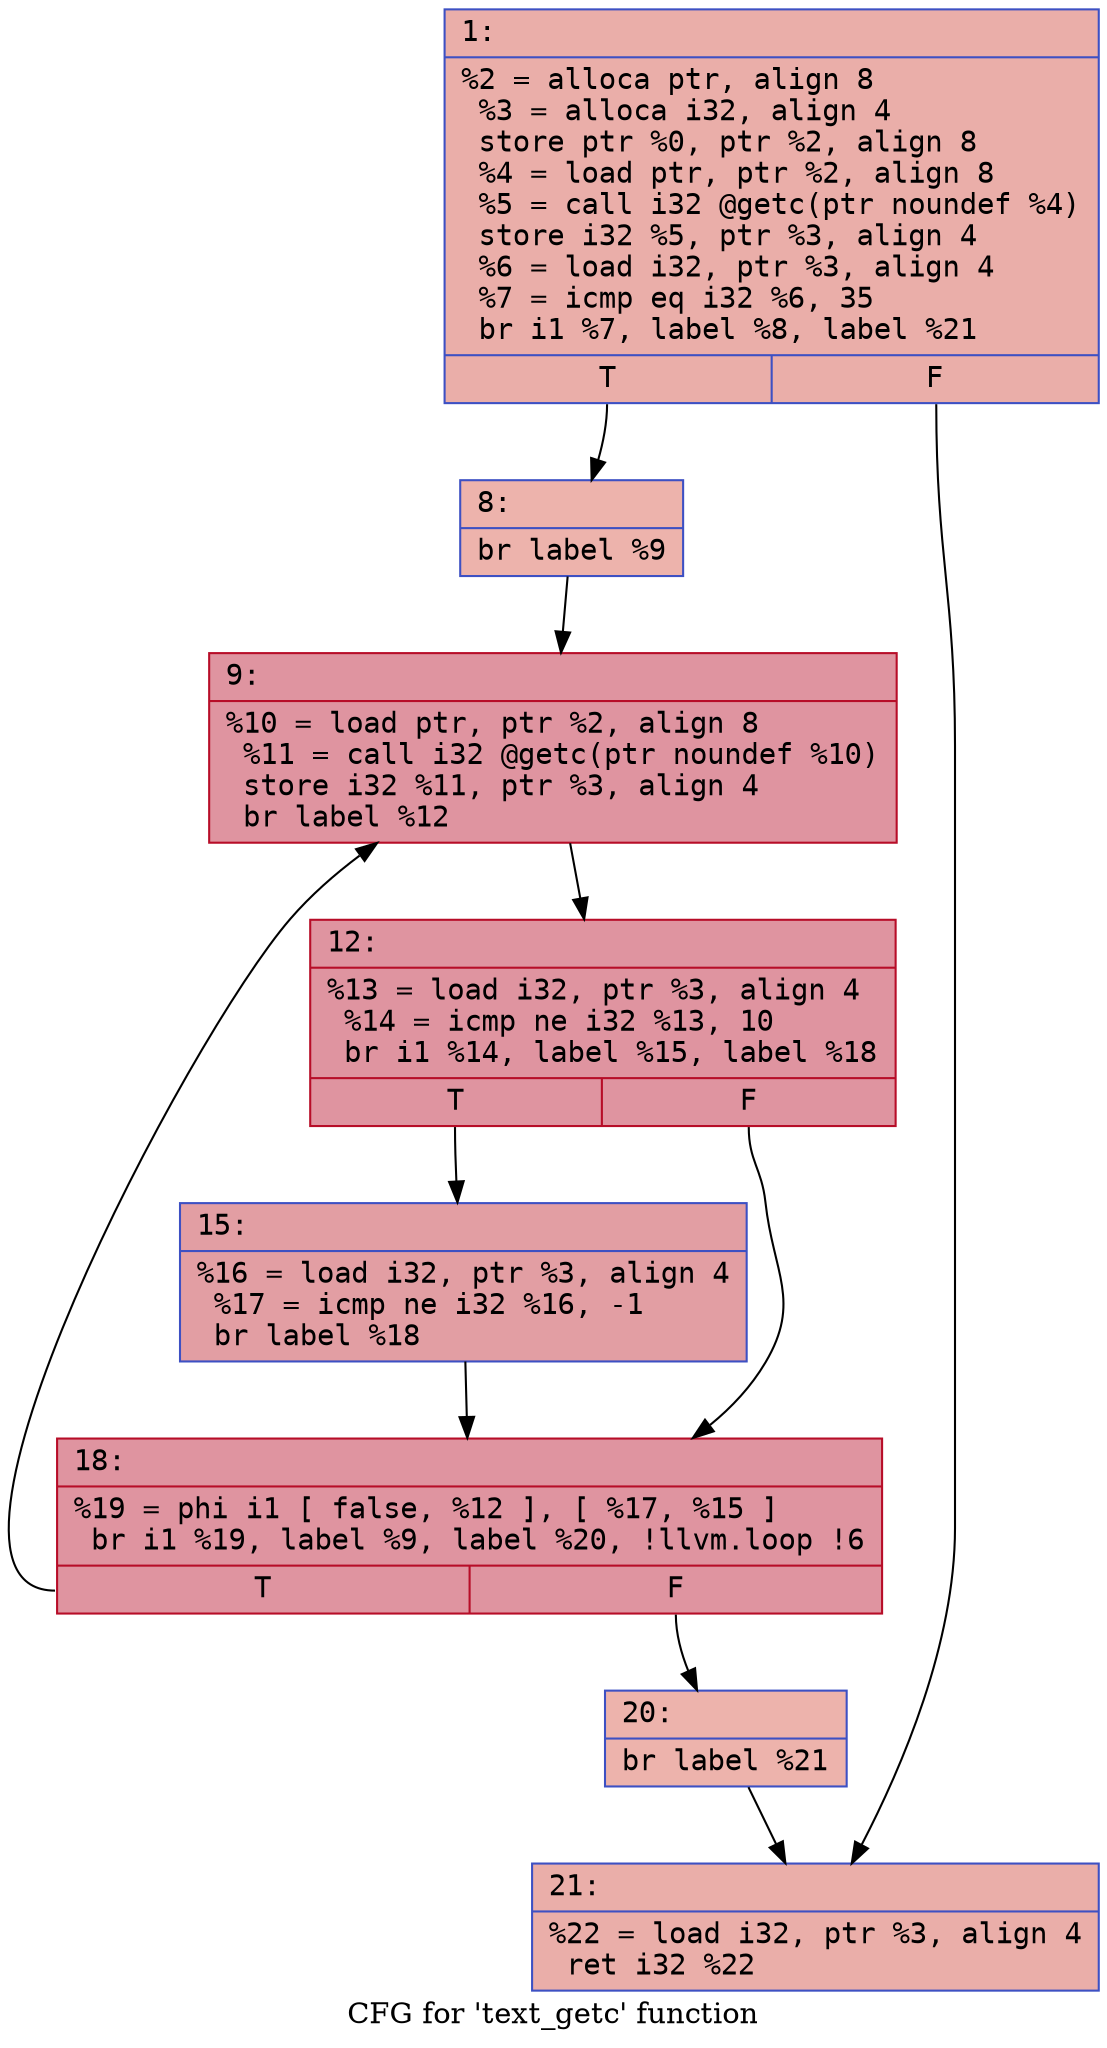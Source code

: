 digraph "CFG for 'text_getc' function" {
	label="CFG for 'text_getc' function";

	Node0x600001470be0 [shape=record,color="#3d50c3ff", style=filled, fillcolor="#d0473d70" fontname="Courier",label="{1:\l|  %2 = alloca ptr, align 8\l  %3 = alloca i32, align 4\l  store ptr %0, ptr %2, align 8\l  %4 = load ptr, ptr %2, align 8\l  %5 = call i32 @getc(ptr noundef %4)\l  store i32 %5, ptr %3, align 4\l  %6 = load i32, ptr %3, align 4\l  %7 = icmp eq i32 %6, 35\l  br i1 %7, label %8, label %21\l|{<s0>T|<s1>F}}"];
	Node0x600001470be0:s0 -> Node0x600001470c30[tooltip="1 -> 8\nProbability 50.00%" ];
	Node0x600001470be0:s1 -> Node0x600001470e10[tooltip="1 -> 21\nProbability 50.00%" ];
	Node0x600001470c30 [shape=record,color="#3d50c3ff", style=filled, fillcolor="#d6524470" fontname="Courier",label="{8:\l|  br label %9\l}"];
	Node0x600001470c30 -> Node0x600001470c80[tooltip="8 -> 9\nProbability 100.00%" ];
	Node0x600001470c80 [shape=record,color="#b70d28ff", style=filled, fillcolor="#b70d2870" fontname="Courier",label="{9:\l|  %10 = load ptr, ptr %2, align 8\l  %11 = call i32 @getc(ptr noundef %10)\l  store i32 %11, ptr %3, align 4\l  br label %12\l}"];
	Node0x600001470c80 -> Node0x600001470cd0[tooltip="9 -> 12\nProbability 100.00%" ];
	Node0x600001470cd0 [shape=record,color="#b70d28ff", style=filled, fillcolor="#b70d2870" fontname="Courier",label="{12:\l|  %13 = load i32, ptr %3, align 4\l  %14 = icmp ne i32 %13, 10\l  br i1 %14, label %15, label %18\l|{<s0>T|<s1>F}}"];
	Node0x600001470cd0:s0 -> Node0x600001470d20[tooltip="12 -> 15\nProbability 50.00%" ];
	Node0x600001470cd0:s1 -> Node0x600001470d70[tooltip="12 -> 18\nProbability 50.00%" ];
	Node0x600001470d20 [shape=record,color="#3d50c3ff", style=filled, fillcolor="#be242e70" fontname="Courier",label="{15:\l|  %16 = load i32, ptr %3, align 4\l  %17 = icmp ne i32 %16, -1\l  br label %18\l}"];
	Node0x600001470d20 -> Node0x600001470d70[tooltip="15 -> 18\nProbability 100.00%" ];
	Node0x600001470d70 [shape=record,color="#b70d28ff", style=filled, fillcolor="#b70d2870" fontname="Courier",label="{18:\l|  %19 = phi i1 [ false, %12 ], [ %17, %15 ]\l  br i1 %19, label %9, label %20, !llvm.loop !6\l|{<s0>T|<s1>F}}"];
	Node0x600001470d70:s0 -> Node0x600001470c80[tooltip="18 -> 9\nProbability 96.88%" ];
	Node0x600001470d70:s1 -> Node0x600001470dc0[tooltip="18 -> 20\nProbability 3.12%" ];
	Node0x600001470dc0 [shape=record,color="#3d50c3ff", style=filled, fillcolor="#d6524470" fontname="Courier",label="{20:\l|  br label %21\l}"];
	Node0x600001470dc0 -> Node0x600001470e10[tooltip="20 -> 21\nProbability 100.00%" ];
	Node0x600001470e10 [shape=record,color="#3d50c3ff", style=filled, fillcolor="#d0473d70" fontname="Courier",label="{21:\l|  %22 = load i32, ptr %3, align 4\l  ret i32 %22\l}"];
}
